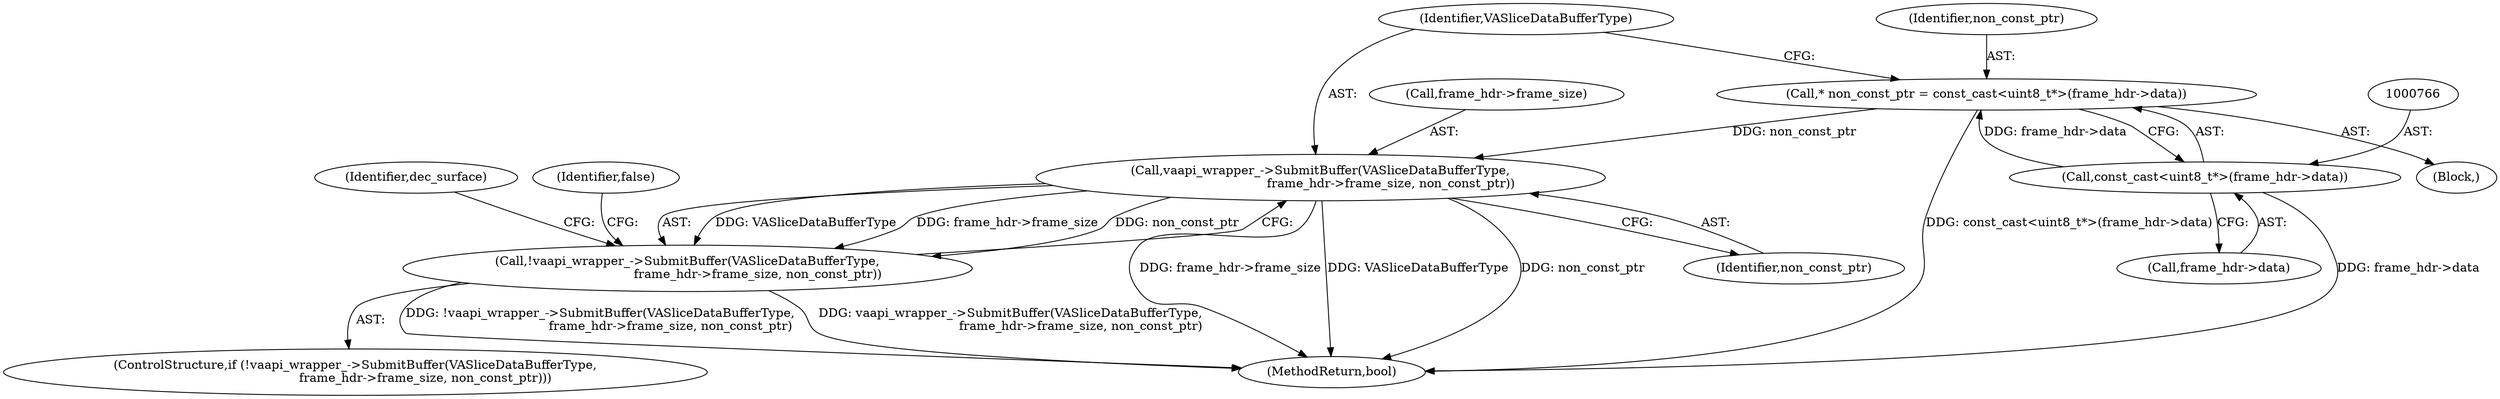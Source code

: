 digraph "0_Chrome_70340ce072cee8a0bdcddb5f312d32567b2269f6_12@pointer" {
"1000772" [label="(Call,vaapi_wrapper_->SubmitBuffer(VASliceDataBufferType,\n                                    frame_hdr->frame_size, non_const_ptr))"];
"1000763" [label="(Call,* non_const_ptr = const_cast<uint8_t*>(frame_hdr->data))"];
"1000765" [label="(Call,const_cast<uint8_t*>(frame_hdr->data))"];
"1000771" [label="(Call,!vaapi_wrapper_->SubmitBuffer(VASliceDataBufferType,\n                                    frame_hdr->frame_size, non_const_ptr))"];
"1000773" [label="(Identifier,VASliceDataBufferType)"];
"1000788" [label="(MethodReturn,bool)"];
"1000763" [label="(Call,* non_const_ptr = const_cast<uint8_t*>(frame_hdr->data))"];
"1000782" [label="(Identifier,dec_surface)"];
"1000767" [label="(Call,frame_hdr->data)"];
"1000779" [label="(Identifier,false)"];
"1000106" [label="(Block,)"];
"1000764" [label="(Identifier,non_const_ptr)"];
"1000770" [label="(ControlStructure,if (!vaapi_wrapper_->SubmitBuffer(VASliceDataBufferType,\n                                    frame_hdr->frame_size, non_const_ptr)))"];
"1000772" [label="(Call,vaapi_wrapper_->SubmitBuffer(VASliceDataBufferType,\n                                    frame_hdr->frame_size, non_const_ptr))"];
"1000777" [label="(Identifier,non_const_ptr)"];
"1000774" [label="(Call,frame_hdr->frame_size)"];
"1000771" [label="(Call,!vaapi_wrapper_->SubmitBuffer(VASliceDataBufferType,\n                                    frame_hdr->frame_size, non_const_ptr))"];
"1000765" [label="(Call,const_cast<uint8_t*>(frame_hdr->data))"];
"1000772" -> "1000771"  [label="AST: "];
"1000772" -> "1000777"  [label="CFG: "];
"1000773" -> "1000772"  [label="AST: "];
"1000774" -> "1000772"  [label="AST: "];
"1000777" -> "1000772"  [label="AST: "];
"1000771" -> "1000772"  [label="CFG: "];
"1000772" -> "1000788"  [label="DDG: VASliceDataBufferType"];
"1000772" -> "1000788"  [label="DDG: non_const_ptr"];
"1000772" -> "1000788"  [label="DDG: frame_hdr->frame_size"];
"1000772" -> "1000771"  [label="DDG: VASliceDataBufferType"];
"1000772" -> "1000771"  [label="DDG: frame_hdr->frame_size"];
"1000772" -> "1000771"  [label="DDG: non_const_ptr"];
"1000763" -> "1000772"  [label="DDG: non_const_ptr"];
"1000763" -> "1000106"  [label="AST: "];
"1000763" -> "1000765"  [label="CFG: "];
"1000764" -> "1000763"  [label="AST: "];
"1000765" -> "1000763"  [label="AST: "];
"1000773" -> "1000763"  [label="CFG: "];
"1000763" -> "1000788"  [label="DDG: const_cast<uint8_t*>(frame_hdr->data)"];
"1000765" -> "1000763"  [label="DDG: frame_hdr->data"];
"1000765" -> "1000767"  [label="CFG: "];
"1000766" -> "1000765"  [label="AST: "];
"1000767" -> "1000765"  [label="AST: "];
"1000765" -> "1000788"  [label="DDG: frame_hdr->data"];
"1000771" -> "1000770"  [label="AST: "];
"1000779" -> "1000771"  [label="CFG: "];
"1000782" -> "1000771"  [label="CFG: "];
"1000771" -> "1000788"  [label="DDG: vaapi_wrapper_->SubmitBuffer(VASliceDataBufferType,\n                                    frame_hdr->frame_size, non_const_ptr)"];
"1000771" -> "1000788"  [label="DDG: !vaapi_wrapper_->SubmitBuffer(VASliceDataBufferType,\n                                    frame_hdr->frame_size, non_const_ptr)"];
}
